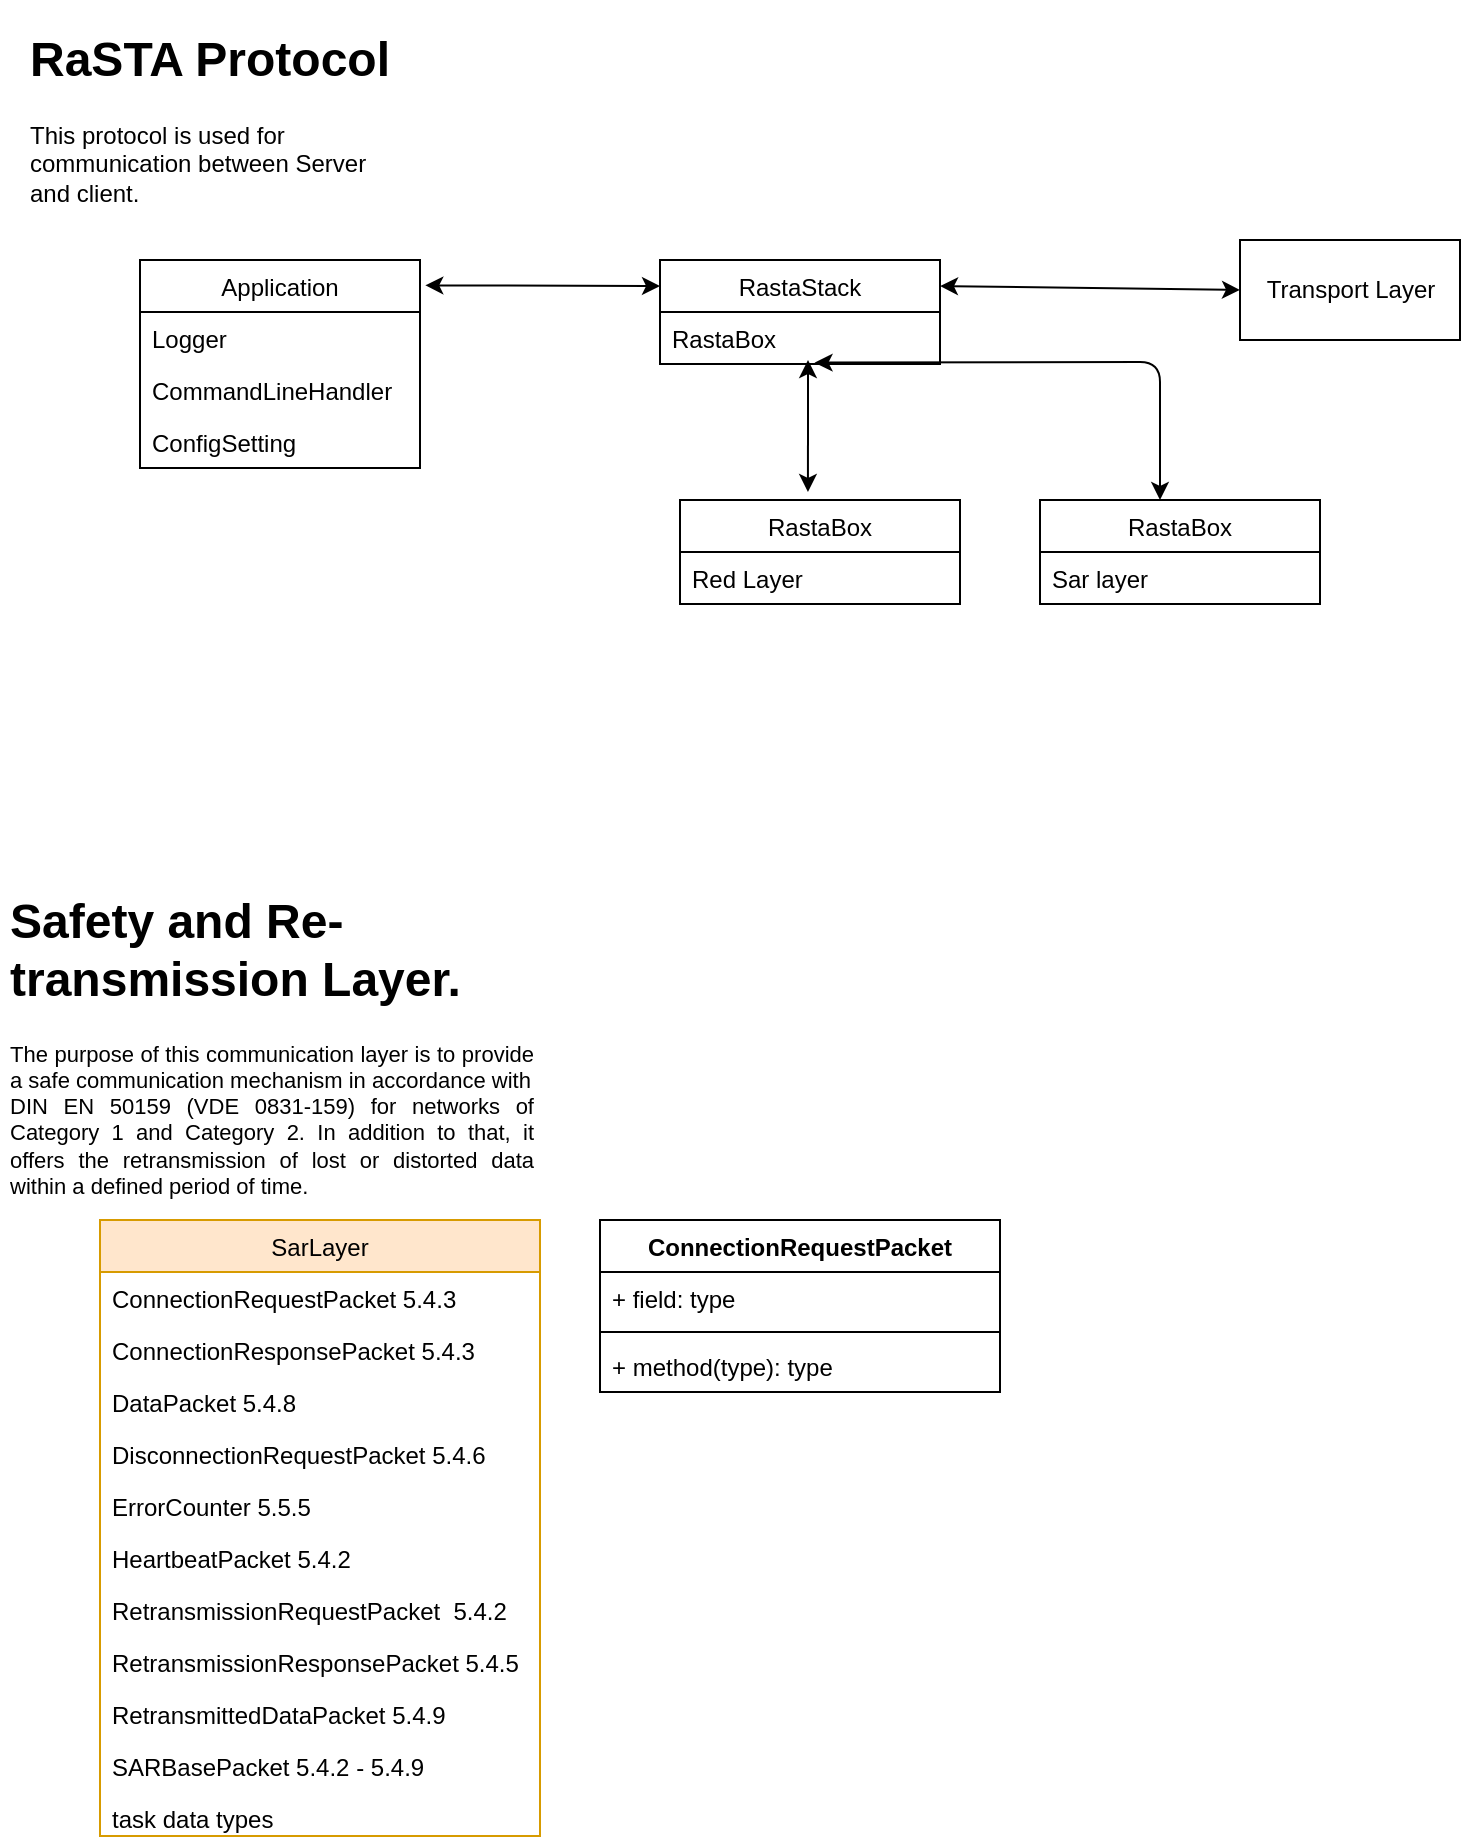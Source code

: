 <mxfile version="13.6.6" type="github">
  <diagram id="C5RBs43oDa-KdzZeNtuy" name="Page-1">
    <mxGraphModel dx="782" dy="2775" grid="1" gridSize="10" guides="1" tooltips="1" connect="1" arrows="1" fold="1" page="1" pageScale="1" pageWidth="827" pageHeight="1169" math="0" shadow="0">
      <root>
        <mxCell id="WIyWlLk6GJQsqaUBKTNV-0" />
        <mxCell id="WIyWlLk6GJQsqaUBKTNV-1" parent="WIyWlLk6GJQsqaUBKTNV-0" />
        <mxCell id="DpAunE_y0u3pqvnu4Qd6-0" value="&lt;h1&gt;RaSTA Protocol&lt;/h1&gt;&lt;p&gt;This protocol is used for communication between Server and client.&lt;/p&gt;" style="text;html=1;strokeColor=none;fillColor=none;spacing=5;spacingTop=-20;whiteSpace=wrap;overflow=hidden;rounded=0;" parent="WIyWlLk6GJQsqaUBKTNV-1" vertex="1">
          <mxGeometry x="10" y="-1600" width="190" height="120" as="geometry" />
        </mxCell>
        <mxCell id="DpAunE_y0u3pqvnu4Qd6-2" value="Application" style="swimlane;fontStyle=0;childLayout=stackLayout;horizontal=1;startSize=26;fillColor=none;horizontalStack=0;resizeParent=1;resizeParentMax=0;resizeLast=0;collapsible=1;marginBottom=0;" parent="WIyWlLk6GJQsqaUBKTNV-1" vertex="1">
          <mxGeometry x="70" y="-1480" width="140" height="104" as="geometry" />
        </mxCell>
        <mxCell id="DpAunE_y0u3pqvnu4Qd6-3" value="Logger" style="text;strokeColor=none;fillColor=none;align=left;verticalAlign=top;spacingLeft=4;spacingRight=4;overflow=hidden;rotatable=0;points=[[0,0.5],[1,0.5]];portConstraint=eastwest;" parent="DpAunE_y0u3pqvnu4Qd6-2" vertex="1">
          <mxGeometry y="26" width="140" height="26" as="geometry" />
        </mxCell>
        <mxCell id="DpAunE_y0u3pqvnu4Qd6-4" value="CommandLineHandler" style="text;strokeColor=none;fillColor=none;align=left;verticalAlign=top;spacingLeft=4;spacingRight=4;overflow=hidden;rotatable=0;points=[[0,0.5],[1,0.5]];portConstraint=eastwest;" parent="DpAunE_y0u3pqvnu4Qd6-2" vertex="1">
          <mxGeometry y="52" width="140" height="26" as="geometry" />
        </mxCell>
        <mxCell id="DpAunE_y0u3pqvnu4Qd6-5" value="ConfigSetting " style="text;strokeColor=none;fillColor=none;align=left;verticalAlign=top;spacingLeft=4;spacingRight=4;overflow=hidden;rotatable=0;points=[[0,0.5],[1,0.5]];portConstraint=eastwest;" parent="DpAunE_y0u3pqvnu4Qd6-2" vertex="1">
          <mxGeometry y="78" width="140" height="26" as="geometry" />
        </mxCell>
        <mxCell id="DpAunE_y0u3pqvnu4Qd6-24" value="Transport Layer" style="html=1;" parent="WIyWlLk6GJQsqaUBKTNV-1" vertex="1">
          <mxGeometry x="620" y="-1490" width="110" height="50" as="geometry" />
        </mxCell>
        <mxCell id="DpAunE_y0u3pqvnu4Qd6-29" value="" style="endArrow=classic;startArrow=classic;html=1;exitX=1.019;exitY=0.122;exitDx=0;exitDy=0;exitPerimeter=0;entryX=0;entryY=0.25;entryDx=0;entryDy=0;" parent="WIyWlLk6GJQsqaUBKTNV-1" source="DpAunE_y0u3pqvnu4Qd6-2" target="DpAunE_y0u3pqvnu4Qd6-7" edge="1">
          <mxGeometry width="50" height="50" relative="1" as="geometry">
            <mxPoint x="360" y="-1430" as="sourcePoint" />
            <mxPoint x="410" y="-1480" as="targetPoint" />
          </mxGeometry>
        </mxCell>
        <mxCell id="DpAunE_y0u3pqvnu4Qd6-7" value="RastaStack" style="swimlane;fontStyle=0;childLayout=stackLayout;horizontal=1;startSize=26;fillColor=none;horizontalStack=0;resizeParent=1;resizeParentMax=0;resizeLast=0;collapsible=1;marginBottom=0;" parent="WIyWlLk6GJQsqaUBKTNV-1" vertex="1">
          <mxGeometry x="330" y="-1480" width="140" height="52" as="geometry" />
        </mxCell>
        <mxCell id="DpAunE_y0u3pqvnu4Qd6-8" value="RastaBox" style="text;strokeColor=none;fillColor=none;align=left;verticalAlign=top;spacingLeft=4;spacingRight=4;overflow=hidden;rotatable=0;points=[[0,0.5],[1,0.5]];portConstraint=eastwest;" parent="DpAunE_y0u3pqvnu4Qd6-7" vertex="1">
          <mxGeometry y="26" width="140" height="26" as="geometry" />
        </mxCell>
        <mxCell id="DpAunE_y0u3pqvnu4Qd6-30" value="" style="endArrow=classic;startArrow=classic;html=1;exitX=1;exitY=0.25;exitDx=0;exitDy=0;entryX=0;entryY=0.5;entryDx=0;entryDy=0;" parent="WIyWlLk6GJQsqaUBKTNV-1" source="DpAunE_y0u3pqvnu4Qd6-7" target="DpAunE_y0u3pqvnu4Qd6-24" edge="1">
          <mxGeometry width="50" height="50" relative="1" as="geometry">
            <mxPoint x="500" y="-1400" as="sourcePoint" />
            <mxPoint x="550" y="-1450" as="targetPoint" />
            <Array as="points" />
          </mxGeometry>
        </mxCell>
        <mxCell id="DpAunE_y0u3pqvnu4Qd6-15" value="RastaBox" style="swimlane;fontStyle=0;childLayout=stackLayout;horizontal=1;startSize=26;fillColor=none;horizontalStack=0;resizeParent=1;resizeParentMax=0;resizeLast=0;collapsible=1;marginBottom=0;" parent="WIyWlLk6GJQsqaUBKTNV-1" vertex="1">
          <mxGeometry x="340" y="-1360" width="140" height="52" as="geometry" />
        </mxCell>
        <mxCell id="DpAunE_y0u3pqvnu4Qd6-16" value="Red Layer" style="text;strokeColor=none;fillColor=none;align=left;verticalAlign=top;spacingLeft=4;spacingRight=4;overflow=hidden;rotatable=0;points=[[0,0.5],[1,0.5]];portConstraint=eastwest;" parent="DpAunE_y0u3pqvnu4Qd6-15" vertex="1">
          <mxGeometry y="26" width="140" height="26" as="geometry" />
        </mxCell>
        <mxCell id="DpAunE_y0u3pqvnu4Qd6-11" value="RastaBox" style="swimlane;fontStyle=0;childLayout=stackLayout;horizontal=1;startSize=26;fillColor=none;horizontalStack=0;resizeParent=1;resizeParentMax=0;resizeLast=0;collapsible=1;marginBottom=0;" parent="WIyWlLk6GJQsqaUBKTNV-1" vertex="1">
          <mxGeometry x="520" y="-1360" width="140" height="52" as="geometry" />
        </mxCell>
        <mxCell id="DpAunE_y0u3pqvnu4Qd6-12" value="Sar layer" style="text;strokeColor=none;fillColor=none;align=left;verticalAlign=top;spacingLeft=4;spacingRight=4;overflow=hidden;rotatable=0;points=[[0,0.5],[1,0.5]];portConstraint=eastwest;" parent="DpAunE_y0u3pqvnu4Qd6-11" vertex="1">
          <mxGeometry y="26" width="140" height="26" as="geometry" />
        </mxCell>
        <mxCell id="DpAunE_y0u3pqvnu4Qd6-31" value="" style="endArrow=classic;startArrow=classic;html=1;exitX=0.457;exitY=-0.077;exitDx=0;exitDy=0;exitPerimeter=0;" parent="WIyWlLk6GJQsqaUBKTNV-1" source="DpAunE_y0u3pqvnu4Qd6-15" edge="1">
          <mxGeometry width="50" height="50" relative="1" as="geometry">
            <mxPoint x="360" y="-1440" as="sourcePoint" />
            <mxPoint x="404" y="-1430" as="targetPoint" />
            <Array as="points" />
          </mxGeometry>
        </mxCell>
        <mxCell id="DpAunE_y0u3pqvnu4Qd6-33" value="" style="endArrow=classic;startArrow=classic;html=1;entryX=0.552;entryY=0.974;entryDx=0;entryDy=0;entryPerimeter=0;" parent="WIyWlLk6GJQsqaUBKTNV-1" target="DpAunE_y0u3pqvnu4Qd6-8" edge="1">
          <mxGeometry width="50" height="50" relative="1" as="geometry">
            <mxPoint x="580" y="-1360" as="sourcePoint" />
            <mxPoint x="630" y="-1410" as="targetPoint" />
            <Array as="points">
              <mxPoint x="580" y="-1429" />
            </Array>
          </mxGeometry>
        </mxCell>
        <mxCell id="DpAunE_y0u3pqvnu4Qd6-38" value="&lt;h1&gt;Safety and Re-transmission Layer.&lt;br&gt;&lt;/h1&gt;&lt;p&gt;&lt;/p&gt;&lt;div style=&quot;text-align: justify ; font-size: 11px&quot;&gt;&lt;font style=&quot;font-size: 11px&quot;&gt;The purpose of this communication layer is to provide a safe communication mechanism in accordance with&lt;/font&gt;&lt;/div&gt;&lt;div style=&quot;text-align: justify ; font-size: 11px&quot;&gt;&lt;span&gt;&lt;font style=&quot;font-size: 11px&quot;&gt;DIN EN 50159 (VDE 0831-159) for networks of Category 1 and Category 2. In addition to that, it offers the&amp;nbsp;&lt;/font&gt;&lt;/span&gt;&lt;span&gt;retransmission of lost or distorted data within a defined period of time.&lt;/span&gt;&lt;/div&gt;&lt;p&gt;&lt;/p&gt;" style="text;html=1;strokeColor=none;fillColor=none;spacing=5;spacingTop=-20;whiteSpace=wrap;overflow=hidden;rounded=0;" parent="WIyWlLk6GJQsqaUBKTNV-1" vertex="1">
          <mxGeometry y="-1169" width="270" height="289" as="geometry" />
        </mxCell>
        <mxCell id="DpAunE_y0u3pqvnu4Qd6-34" value="SarLayer" style="swimlane;fontStyle=0;childLayout=stackLayout;horizontal=1;startSize=26;fillColor=#ffe6cc;horizontalStack=0;resizeParent=1;resizeParentMax=0;resizeLast=0;collapsible=1;marginBottom=0;strokeColor=#d79b00;" parent="WIyWlLk6GJQsqaUBKTNV-1" vertex="1">
          <mxGeometry x="50" y="-1000" width="220" height="308" as="geometry" />
        </mxCell>
        <mxCell id="DpAunE_y0u3pqvnu4Qd6-35" value="ConnectionRequestPacket 5.4.3" style="text;strokeColor=none;fillColor=none;align=left;verticalAlign=top;spacingLeft=4;spacingRight=4;overflow=hidden;rotatable=0;points=[[0,0.5],[1,0.5]];portConstraint=eastwest;" parent="DpAunE_y0u3pqvnu4Qd6-34" vertex="1">
          <mxGeometry y="26" width="220" height="26" as="geometry" />
        </mxCell>
        <mxCell id="DpAunE_y0u3pqvnu4Qd6-36" value="ConnectionResponsePacket 5.4.3" style="text;strokeColor=none;fillColor=none;align=left;verticalAlign=top;spacingLeft=4;spacingRight=4;overflow=hidden;rotatable=0;points=[[0,0.5],[1,0.5]];portConstraint=eastwest;" parent="DpAunE_y0u3pqvnu4Qd6-34" vertex="1">
          <mxGeometry y="52" width="220" height="26" as="geometry" />
        </mxCell>
        <mxCell id="DpAunE_y0u3pqvnu4Qd6-37" value="DataPacket 5.4.8" style="text;strokeColor=none;fillColor=none;align=left;verticalAlign=top;spacingLeft=4;spacingRight=4;overflow=hidden;rotatable=0;points=[[0,0.5],[1,0.5]];portConstraint=eastwest;" parent="DpAunE_y0u3pqvnu4Qd6-34" vertex="1">
          <mxGeometry y="78" width="220" height="26" as="geometry" />
        </mxCell>
        <mxCell id="tP5q4ZculjpRrV5emE7s-26" value="DisconnectionRequestPacket 5.4.6" style="text;strokeColor=none;fillColor=none;align=left;verticalAlign=top;spacingLeft=4;spacingRight=4;overflow=hidden;rotatable=0;points=[[0,0.5],[1,0.5]];portConstraint=eastwest;" vertex="1" parent="DpAunE_y0u3pqvnu4Qd6-34">
          <mxGeometry y="104" width="220" height="26" as="geometry" />
        </mxCell>
        <mxCell id="tP5q4ZculjpRrV5emE7s-27" value="ErrorCounter 5.5.5" style="text;strokeColor=none;fillColor=none;align=left;verticalAlign=top;spacingLeft=4;spacingRight=4;overflow=hidden;rotatable=0;points=[[0,0.5],[1,0.5]];portConstraint=eastwest;" vertex="1" parent="DpAunE_y0u3pqvnu4Qd6-34">
          <mxGeometry y="130" width="220" height="26" as="geometry" />
        </mxCell>
        <mxCell id="tP5q4ZculjpRrV5emE7s-28" value="HeartbeatPacket 5.4.2" style="text;strokeColor=none;fillColor=none;align=left;verticalAlign=top;spacingLeft=4;spacingRight=4;overflow=hidden;rotatable=0;points=[[0,0.5],[1,0.5]];portConstraint=eastwest;" vertex="1" parent="DpAunE_y0u3pqvnu4Qd6-34">
          <mxGeometry y="156" width="220" height="26" as="geometry" />
        </mxCell>
        <mxCell id="tP5q4ZculjpRrV5emE7s-29" value="RetransmissionRequestPacket  5.4.2" style="text;strokeColor=none;fillColor=none;align=left;verticalAlign=top;spacingLeft=4;spacingRight=4;overflow=hidden;rotatable=0;points=[[0,0.5],[1,0.5]];portConstraint=eastwest;" vertex="1" parent="DpAunE_y0u3pqvnu4Qd6-34">
          <mxGeometry y="182" width="220" height="26" as="geometry" />
        </mxCell>
        <mxCell id="tP5q4ZculjpRrV5emE7s-30" value="RetransmissionResponsePacket 5.4.5" style="text;strokeColor=none;fillColor=none;align=left;verticalAlign=top;spacingLeft=4;spacingRight=4;overflow=hidden;rotatable=0;points=[[0,0.5],[1,0.5]];portConstraint=eastwest;" vertex="1" parent="DpAunE_y0u3pqvnu4Qd6-34">
          <mxGeometry y="208" width="220" height="26" as="geometry" />
        </mxCell>
        <mxCell id="tP5q4ZculjpRrV5emE7s-31" value="RetransmittedDataPacket 5.4.9" style="text;strokeColor=none;fillColor=none;align=left;verticalAlign=top;spacingLeft=4;spacingRight=4;overflow=hidden;rotatable=0;points=[[0,0.5],[1,0.5]];portConstraint=eastwest;" vertex="1" parent="DpAunE_y0u3pqvnu4Qd6-34">
          <mxGeometry y="234" width="220" height="26" as="geometry" />
        </mxCell>
        <mxCell id="tP5q4ZculjpRrV5emE7s-32" value="SARBasePacket 5.4.2 - 5.4.9" style="text;strokeColor=none;fillColor=none;align=left;verticalAlign=top;spacingLeft=4;spacingRight=4;overflow=hidden;rotatable=0;points=[[0,0.5],[1,0.5]];portConstraint=eastwest;" vertex="1" parent="DpAunE_y0u3pqvnu4Qd6-34">
          <mxGeometry y="260" width="220" height="26" as="geometry" />
        </mxCell>
        <mxCell id="tP5q4ZculjpRrV5emE7s-33" value="task data types" style="text;strokeColor=none;fillColor=none;align=left;verticalAlign=top;spacingLeft=4;spacingRight=4;overflow=hidden;rotatable=0;points=[[0,0.5],[1,0.5]];portConstraint=eastwest;" vertex="1" parent="DpAunE_y0u3pqvnu4Qd6-34">
          <mxGeometry y="286" width="220" height="22" as="geometry" />
        </mxCell>
        <mxCell id="tP5q4ZculjpRrV5emE7s-35" value="ConnectionRequestPacket" style="swimlane;fontStyle=1;align=center;verticalAlign=top;childLayout=stackLayout;horizontal=1;startSize=26;horizontalStack=0;resizeParent=1;resizeParentMax=0;resizeLast=0;collapsible=1;marginBottom=0;" vertex="1" parent="WIyWlLk6GJQsqaUBKTNV-1">
          <mxGeometry x="300" y="-1000" width="200" height="86" as="geometry" />
        </mxCell>
        <mxCell id="tP5q4ZculjpRrV5emE7s-36" value="+ field: type" style="text;strokeColor=none;fillColor=none;align=left;verticalAlign=top;spacingLeft=4;spacingRight=4;overflow=hidden;rotatable=0;points=[[0,0.5],[1,0.5]];portConstraint=eastwest;" vertex="1" parent="tP5q4ZculjpRrV5emE7s-35">
          <mxGeometry y="26" width="200" height="26" as="geometry" />
        </mxCell>
        <mxCell id="tP5q4ZculjpRrV5emE7s-37" value="" style="line;strokeWidth=1;fillColor=none;align=left;verticalAlign=middle;spacingTop=-1;spacingLeft=3;spacingRight=3;rotatable=0;labelPosition=right;points=[];portConstraint=eastwest;" vertex="1" parent="tP5q4ZculjpRrV5emE7s-35">
          <mxGeometry y="52" width="200" height="8" as="geometry" />
        </mxCell>
        <mxCell id="tP5q4ZculjpRrV5emE7s-38" value="+ method(type): type" style="text;strokeColor=none;fillColor=none;align=left;verticalAlign=top;spacingLeft=4;spacingRight=4;overflow=hidden;rotatable=0;points=[[0,0.5],[1,0.5]];portConstraint=eastwest;" vertex="1" parent="tP5q4ZculjpRrV5emE7s-35">
          <mxGeometry y="60" width="200" height="26" as="geometry" />
        </mxCell>
      </root>
    </mxGraphModel>
  </diagram>
</mxfile>
